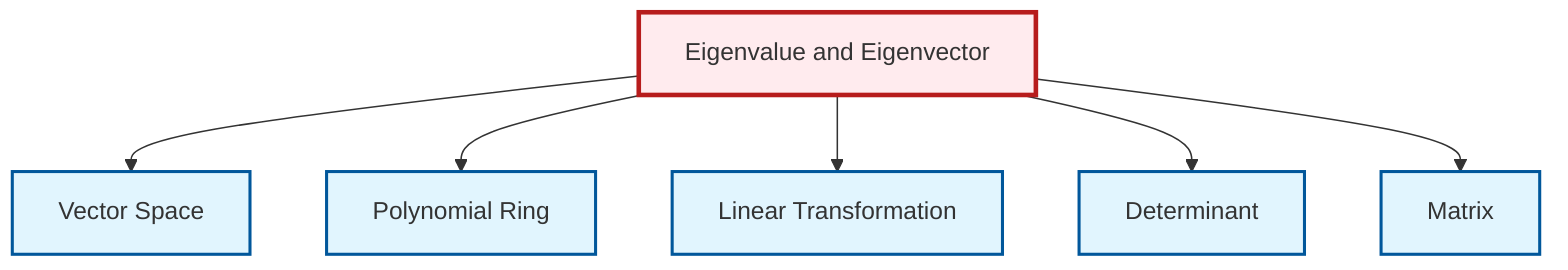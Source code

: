 graph TD
    classDef definition fill:#e1f5fe,stroke:#01579b,stroke-width:2px
    classDef theorem fill:#f3e5f5,stroke:#4a148c,stroke-width:2px
    classDef axiom fill:#fff3e0,stroke:#e65100,stroke-width:2px
    classDef example fill:#e8f5e9,stroke:#1b5e20,stroke-width:2px
    classDef current fill:#ffebee,stroke:#b71c1c,stroke-width:3px
    def-polynomial-ring["Polynomial Ring"]:::definition
    def-determinant["Determinant"]:::definition
    def-eigenvalue-eigenvector["Eigenvalue and Eigenvector"]:::definition
    def-vector-space["Vector Space"]:::definition
    def-matrix["Matrix"]:::definition
    def-linear-transformation["Linear Transformation"]:::definition
    def-eigenvalue-eigenvector --> def-vector-space
    def-eigenvalue-eigenvector --> def-polynomial-ring
    def-eigenvalue-eigenvector --> def-linear-transformation
    def-eigenvalue-eigenvector --> def-determinant
    def-eigenvalue-eigenvector --> def-matrix
    class def-eigenvalue-eigenvector current